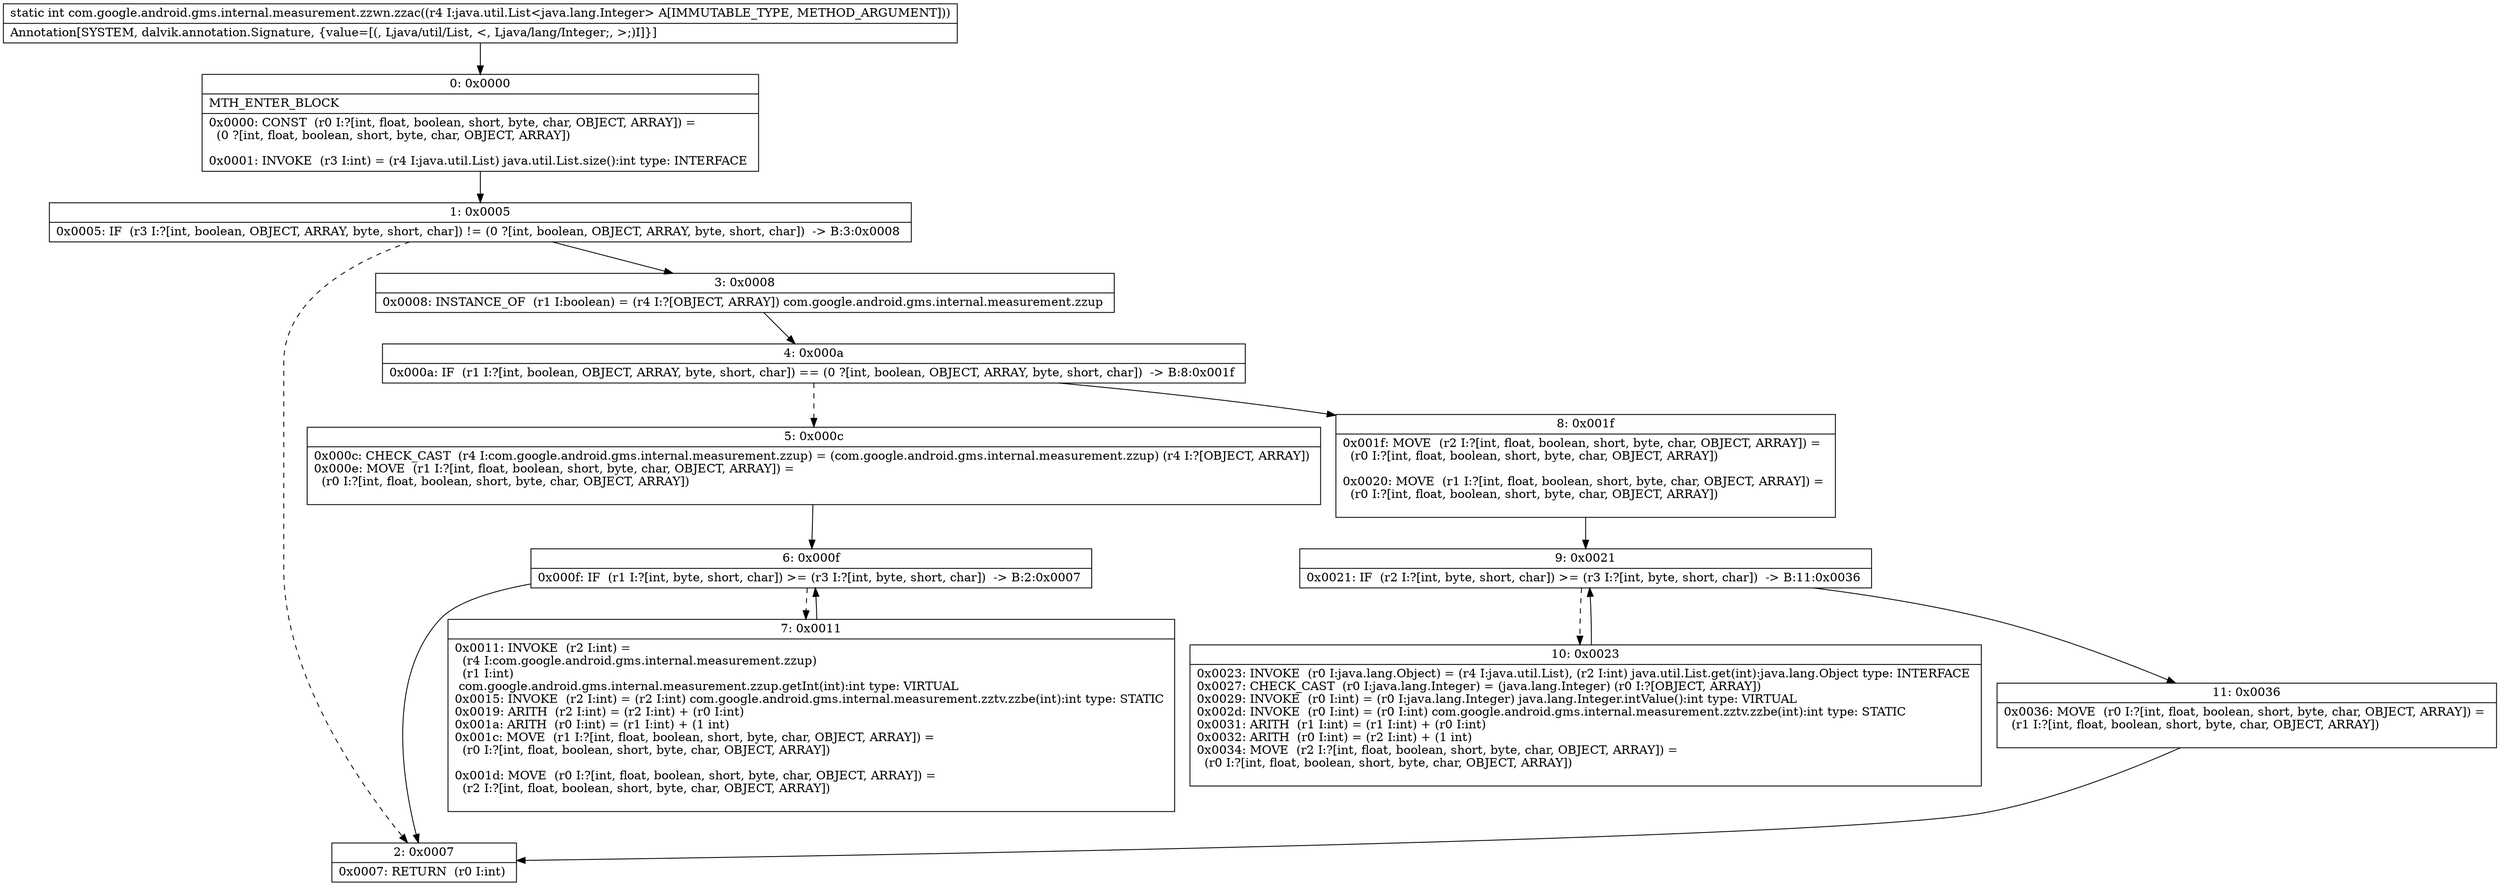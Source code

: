 digraph "CFG forcom.google.android.gms.internal.measurement.zzwn.zzac(Ljava\/util\/List;)I" {
Node_0 [shape=record,label="{0\:\ 0x0000|MTH_ENTER_BLOCK\l|0x0000: CONST  (r0 I:?[int, float, boolean, short, byte, char, OBJECT, ARRAY]) = \l  (0 ?[int, float, boolean, short, byte, char, OBJECT, ARRAY])\l \l0x0001: INVOKE  (r3 I:int) = (r4 I:java.util.List) java.util.List.size():int type: INTERFACE \l}"];
Node_1 [shape=record,label="{1\:\ 0x0005|0x0005: IF  (r3 I:?[int, boolean, OBJECT, ARRAY, byte, short, char]) != (0 ?[int, boolean, OBJECT, ARRAY, byte, short, char])  \-\> B:3:0x0008 \l}"];
Node_2 [shape=record,label="{2\:\ 0x0007|0x0007: RETURN  (r0 I:int) \l}"];
Node_3 [shape=record,label="{3\:\ 0x0008|0x0008: INSTANCE_OF  (r1 I:boolean) = (r4 I:?[OBJECT, ARRAY]) com.google.android.gms.internal.measurement.zzup \l}"];
Node_4 [shape=record,label="{4\:\ 0x000a|0x000a: IF  (r1 I:?[int, boolean, OBJECT, ARRAY, byte, short, char]) == (0 ?[int, boolean, OBJECT, ARRAY, byte, short, char])  \-\> B:8:0x001f \l}"];
Node_5 [shape=record,label="{5\:\ 0x000c|0x000c: CHECK_CAST  (r4 I:com.google.android.gms.internal.measurement.zzup) = (com.google.android.gms.internal.measurement.zzup) (r4 I:?[OBJECT, ARRAY]) \l0x000e: MOVE  (r1 I:?[int, float, boolean, short, byte, char, OBJECT, ARRAY]) = \l  (r0 I:?[int, float, boolean, short, byte, char, OBJECT, ARRAY])\l \l}"];
Node_6 [shape=record,label="{6\:\ 0x000f|0x000f: IF  (r1 I:?[int, byte, short, char]) \>= (r3 I:?[int, byte, short, char])  \-\> B:2:0x0007 \l}"];
Node_7 [shape=record,label="{7\:\ 0x0011|0x0011: INVOKE  (r2 I:int) = \l  (r4 I:com.google.android.gms.internal.measurement.zzup)\l  (r1 I:int)\l com.google.android.gms.internal.measurement.zzup.getInt(int):int type: VIRTUAL \l0x0015: INVOKE  (r2 I:int) = (r2 I:int) com.google.android.gms.internal.measurement.zztv.zzbe(int):int type: STATIC \l0x0019: ARITH  (r2 I:int) = (r2 I:int) + (r0 I:int) \l0x001a: ARITH  (r0 I:int) = (r1 I:int) + (1 int) \l0x001c: MOVE  (r1 I:?[int, float, boolean, short, byte, char, OBJECT, ARRAY]) = \l  (r0 I:?[int, float, boolean, short, byte, char, OBJECT, ARRAY])\l \l0x001d: MOVE  (r0 I:?[int, float, boolean, short, byte, char, OBJECT, ARRAY]) = \l  (r2 I:?[int, float, boolean, short, byte, char, OBJECT, ARRAY])\l \l}"];
Node_8 [shape=record,label="{8\:\ 0x001f|0x001f: MOVE  (r2 I:?[int, float, boolean, short, byte, char, OBJECT, ARRAY]) = \l  (r0 I:?[int, float, boolean, short, byte, char, OBJECT, ARRAY])\l \l0x0020: MOVE  (r1 I:?[int, float, boolean, short, byte, char, OBJECT, ARRAY]) = \l  (r0 I:?[int, float, boolean, short, byte, char, OBJECT, ARRAY])\l \l}"];
Node_9 [shape=record,label="{9\:\ 0x0021|0x0021: IF  (r2 I:?[int, byte, short, char]) \>= (r3 I:?[int, byte, short, char])  \-\> B:11:0x0036 \l}"];
Node_10 [shape=record,label="{10\:\ 0x0023|0x0023: INVOKE  (r0 I:java.lang.Object) = (r4 I:java.util.List), (r2 I:int) java.util.List.get(int):java.lang.Object type: INTERFACE \l0x0027: CHECK_CAST  (r0 I:java.lang.Integer) = (java.lang.Integer) (r0 I:?[OBJECT, ARRAY]) \l0x0029: INVOKE  (r0 I:int) = (r0 I:java.lang.Integer) java.lang.Integer.intValue():int type: VIRTUAL \l0x002d: INVOKE  (r0 I:int) = (r0 I:int) com.google.android.gms.internal.measurement.zztv.zzbe(int):int type: STATIC \l0x0031: ARITH  (r1 I:int) = (r1 I:int) + (r0 I:int) \l0x0032: ARITH  (r0 I:int) = (r2 I:int) + (1 int) \l0x0034: MOVE  (r2 I:?[int, float, boolean, short, byte, char, OBJECT, ARRAY]) = \l  (r0 I:?[int, float, boolean, short, byte, char, OBJECT, ARRAY])\l \l}"];
Node_11 [shape=record,label="{11\:\ 0x0036|0x0036: MOVE  (r0 I:?[int, float, boolean, short, byte, char, OBJECT, ARRAY]) = \l  (r1 I:?[int, float, boolean, short, byte, char, OBJECT, ARRAY])\l \l}"];
MethodNode[shape=record,label="{static int com.google.android.gms.internal.measurement.zzwn.zzac((r4 I:java.util.List\<java.lang.Integer\> A[IMMUTABLE_TYPE, METHOD_ARGUMENT]))  | Annotation[SYSTEM, dalvik.annotation.Signature, \{value=[(, Ljava\/util\/List, \<, Ljava\/lang\/Integer;, \>;)I]\}]\l}"];
MethodNode -> Node_0;
Node_0 -> Node_1;
Node_1 -> Node_2[style=dashed];
Node_1 -> Node_3;
Node_3 -> Node_4;
Node_4 -> Node_5[style=dashed];
Node_4 -> Node_8;
Node_5 -> Node_6;
Node_6 -> Node_2;
Node_6 -> Node_7[style=dashed];
Node_7 -> Node_6;
Node_8 -> Node_9;
Node_9 -> Node_10[style=dashed];
Node_9 -> Node_11;
Node_10 -> Node_9;
Node_11 -> Node_2;
}

